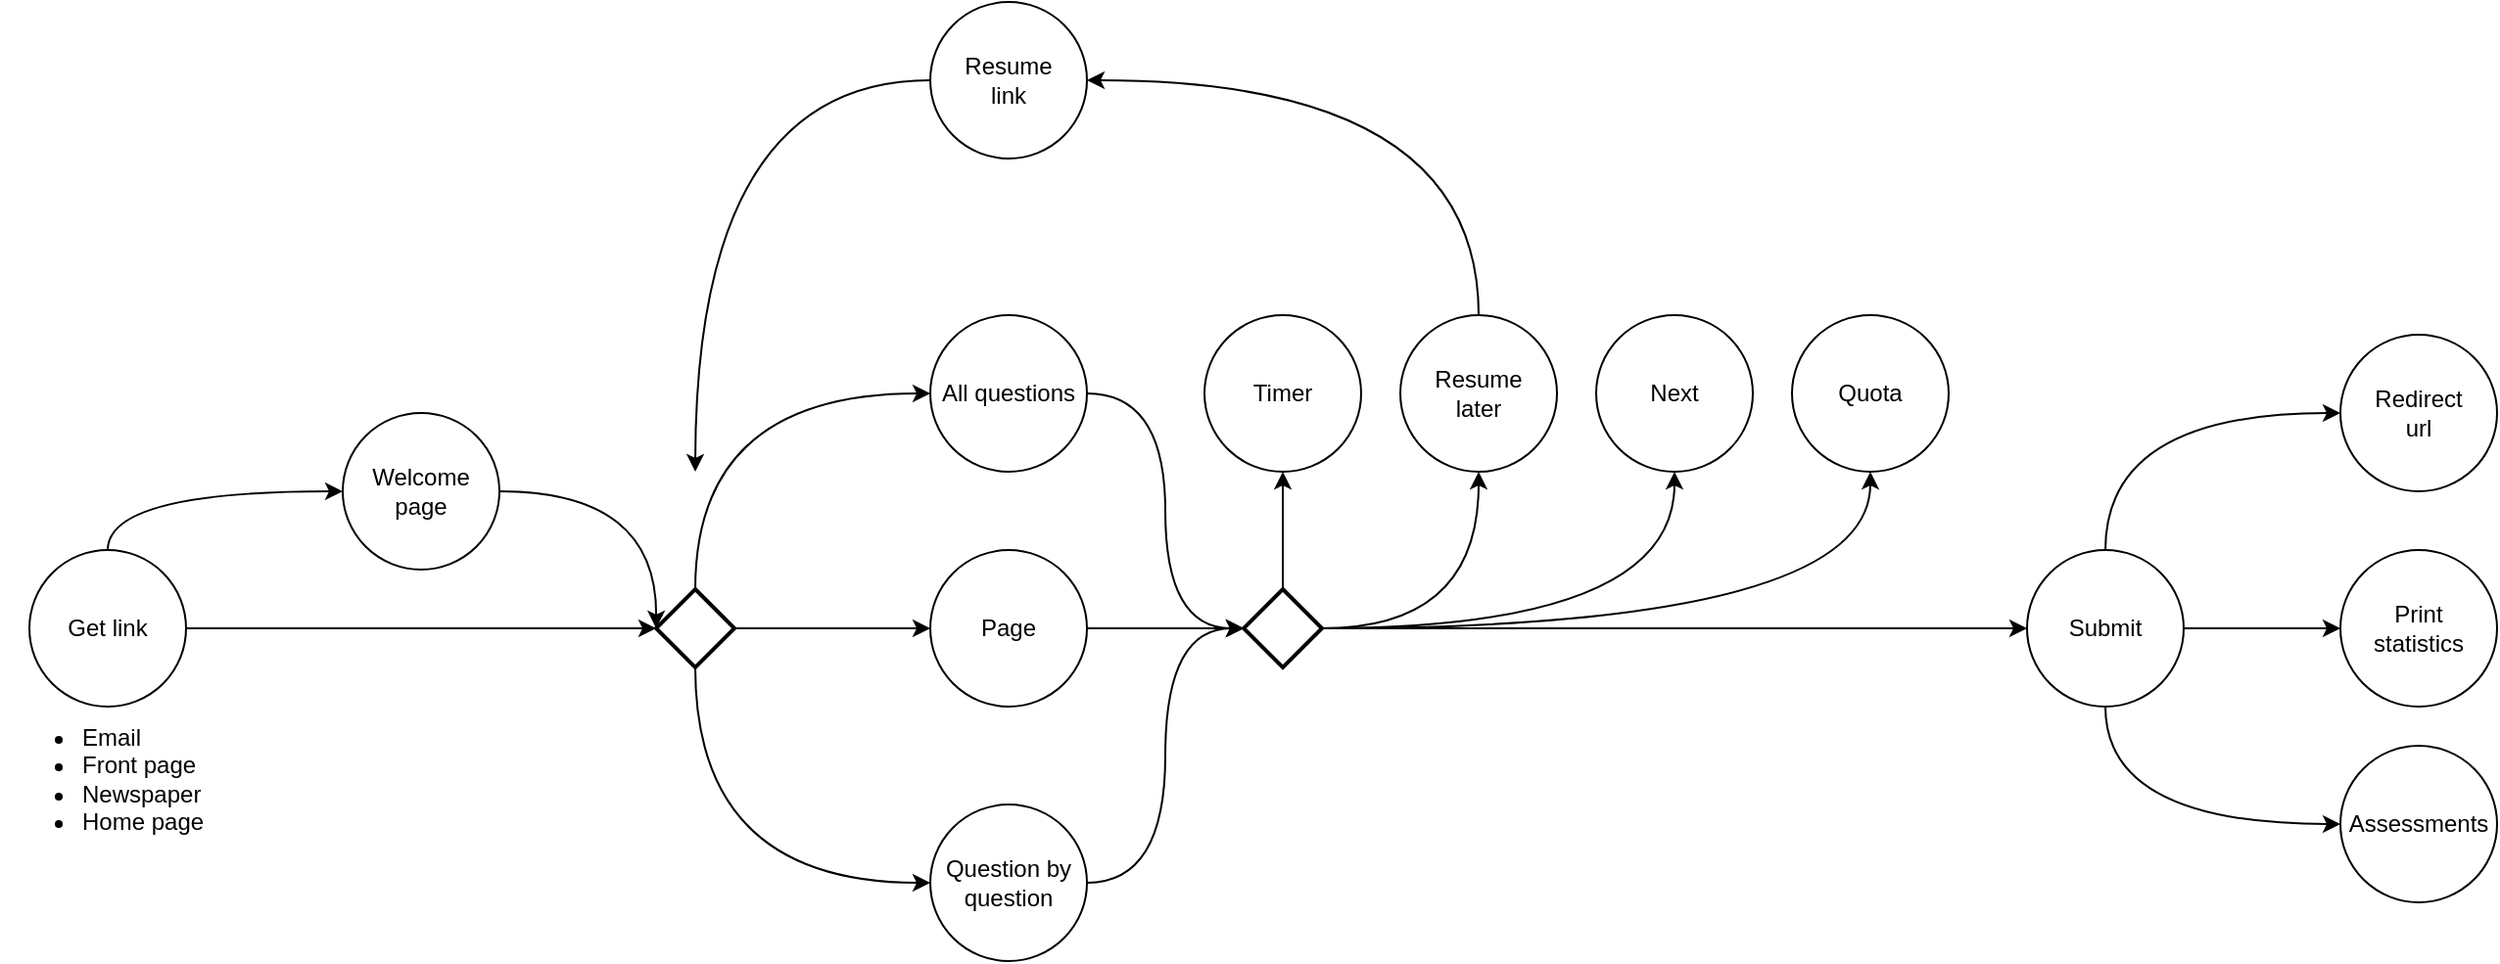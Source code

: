 <mxfile version="14.9.5" type="github">
  <diagram id="C5RBs43oDa-KdzZeNtuy" name="Page-1">
    <mxGraphModel dx="2087" dy="1878" grid="1" gridSize="10" guides="1" tooltips="1" connect="1" arrows="1" fold="1" page="1" pageScale="1" pageWidth="827" pageHeight="1169" math="0" shadow="0">
      <root>
        <mxCell id="WIyWlLk6GJQsqaUBKTNV-0" />
        <mxCell id="WIyWlLk6GJQsqaUBKTNV-1" parent="WIyWlLk6GJQsqaUBKTNV-0" />
        <mxCell id="9WyxW3DMqvxe6kb_ES5O-13" value="" style="edgeStyle=orthogonalEdgeStyle;curved=1;orthogonalLoop=1;jettySize=auto;html=1;" edge="1" parent="WIyWlLk6GJQsqaUBKTNV-1" source="9WyxW3DMqvxe6kb_ES5O-1" target="9WyxW3DMqvxe6kb_ES5O-12">
          <mxGeometry relative="1" as="geometry">
            <Array as="points">
              <mxPoint x="50" y="220" />
            </Array>
          </mxGeometry>
        </mxCell>
        <mxCell id="9WyxW3DMqvxe6kb_ES5O-17" value="" style="edgeStyle=orthogonalEdgeStyle;curved=1;orthogonalLoop=1;jettySize=auto;html=1;" edge="1" parent="WIyWlLk6GJQsqaUBKTNV-1" source="9WyxW3DMqvxe6kb_ES5O-1">
          <mxGeometry relative="1" as="geometry">
            <mxPoint x="330" y="290" as="targetPoint" />
          </mxGeometry>
        </mxCell>
        <mxCell id="9WyxW3DMqvxe6kb_ES5O-1" value="Get link" style="ellipse;whiteSpace=wrap;html=1;aspect=fixed;" vertex="1" parent="WIyWlLk6GJQsqaUBKTNV-1">
          <mxGeometry x="10" y="250" width="80" height="80" as="geometry" />
        </mxCell>
        <mxCell id="9WyxW3DMqvxe6kb_ES5O-5" value="" style="edgeStyle=orthogonalEdgeStyle;rounded=0;orthogonalLoop=1;jettySize=auto;html=1;exitX=1;exitY=0.5;exitDx=0;exitDy=0;exitPerimeter=0;" edge="1" parent="WIyWlLk6GJQsqaUBKTNV-1" source="9WyxW3DMqvxe6kb_ES5O-10" target="9WyxW3DMqvxe6kb_ES5O-4">
          <mxGeometry relative="1" as="geometry">
            <mxPoint x="390" y="290" as="sourcePoint" />
          </mxGeometry>
        </mxCell>
        <mxCell id="9WyxW3DMqvxe6kb_ES5O-7" value="" style="edgeStyle=orthogonalEdgeStyle;orthogonalLoop=1;jettySize=auto;html=1;curved=1;exitX=0.5;exitY=0;exitDx=0;exitDy=0;exitPerimeter=0;" edge="1" parent="WIyWlLk6GJQsqaUBKTNV-1" source="9WyxW3DMqvxe6kb_ES5O-10" target="9WyxW3DMqvxe6kb_ES5O-6">
          <mxGeometry relative="1" as="geometry">
            <mxPoint x="350" y="250" as="sourcePoint" />
            <Array as="points">
              <mxPoint x="350" y="170" />
            </Array>
          </mxGeometry>
        </mxCell>
        <mxCell id="9WyxW3DMqvxe6kb_ES5O-9" value="" style="edgeStyle=orthogonalEdgeStyle;curved=1;orthogonalLoop=1;jettySize=auto;html=1;exitX=0.5;exitY=1;exitDx=0;exitDy=0;exitPerimeter=0;" edge="1" parent="WIyWlLk6GJQsqaUBKTNV-1" source="9WyxW3DMqvxe6kb_ES5O-10" target="9WyxW3DMqvxe6kb_ES5O-8">
          <mxGeometry relative="1" as="geometry">
            <mxPoint x="350" y="330" as="sourcePoint" />
            <Array as="points">
              <mxPoint x="350" y="420" />
            </Array>
          </mxGeometry>
        </mxCell>
        <mxCell id="9WyxW3DMqvxe6kb_ES5O-20" value="" style="edgeStyle=orthogonalEdgeStyle;curved=1;orthogonalLoop=1;jettySize=auto;html=1;" edge="1" parent="WIyWlLk6GJQsqaUBKTNV-1" source="9WyxW3DMqvxe6kb_ES5O-4">
          <mxGeometry relative="1" as="geometry">
            <mxPoint x="630" y="290" as="targetPoint" />
          </mxGeometry>
        </mxCell>
        <mxCell id="9WyxW3DMqvxe6kb_ES5O-4" value="Page" style="ellipse;whiteSpace=wrap;html=1;aspect=fixed;" vertex="1" parent="WIyWlLk6GJQsqaUBKTNV-1">
          <mxGeometry x="470" y="250" width="80" height="80" as="geometry" />
        </mxCell>
        <mxCell id="9WyxW3DMqvxe6kb_ES5O-6" value="All questions" style="ellipse;whiteSpace=wrap;html=1;aspect=fixed;" vertex="1" parent="WIyWlLk6GJQsqaUBKTNV-1">
          <mxGeometry x="470" y="130" width="80" height="80" as="geometry" />
        </mxCell>
        <mxCell id="9WyxW3DMqvxe6kb_ES5O-35" value="" style="edgeStyle=orthogonalEdgeStyle;curved=1;orthogonalLoop=1;jettySize=auto;html=1;entryX=0;entryY=0.5;entryDx=0;entryDy=0;entryPerimeter=0;" edge="1" parent="WIyWlLk6GJQsqaUBKTNV-1" source="9WyxW3DMqvxe6kb_ES5O-8" target="9WyxW3DMqvxe6kb_ES5O-21">
          <mxGeometry relative="1" as="geometry">
            <mxPoint x="630" y="420" as="targetPoint" />
          </mxGeometry>
        </mxCell>
        <mxCell id="9WyxW3DMqvxe6kb_ES5O-8" value="Question by question" style="ellipse;whiteSpace=wrap;html=1;aspect=fixed;" vertex="1" parent="WIyWlLk6GJQsqaUBKTNV-1">
          <mxGeometry x="470" y="380" width="80" height="80" as="geometry" />
        </mxCell>
        <mxCell id="9WyxW3DMqvxe6kb_ES5O-10" value="" style="strokeWidth=2;html=1;shape=mxgraph.flowchart.decision;whiteSpace=wrap;" vertex="1" parent="WIyWlLk6GJQsqaUBKTNV-1">
          <mxGeometry x="330" y="270" width="40" height="40" as="geometry" />
        </mxCell>
        <mxCell id="9WyxW3DMqvxe6kb_ES5O-15" value="" style="edgeStyle=orthogonalEdgeStyle;curved=1;orthogonalLoop=1;jettySize=auto;html=1;" edge="1" parent="WIyWlLk6GJQsqaUBKTNV-1" source="9WyxW3DMqvxe6kb_ES5O-12">
          <mxGeometry relative="1" as="geometry">
            <mxPoint x="330" y="290" as="targetPoint" />
          </mxGeometry>
        </mxCell>
        <mxCell id="9WyxW3DMqvxe6kb_ES5O-12" value="Welcome page" style="ellipse;whiteSpace=wrap;html=1;aspect=fixed;" vertex="1" parent="WIyWlLk6GJQsqaUBKTNV-1">
          <mxGeometry x="170" y="180" width="80" height="80" as="geometry" />
        </mxCell>
        <mxCell id="9WyxW3DMqvxe6kb_ES5O-23" value="" style="edgeStyle=orthogonalEdgeStyle;curved=1;orthogonalLoop=1;jettySize=auto;html=1;entryX=0.5;entryY=1;entryDx=0;entryDy=0;" edge="1" parent="WIyWlLk6GJQsqaUBKTNV-1" source="9WyxW3DMqvxe6kb_ES5O-21" target="9WyxW3DMqvxe6kb_ES5O-24">
          <mxGeometry relative="1" as="geometry">
            <mxPoint x="650" y="190" as="targetPoint" />
          </mxGeometry>
        </mxCell>
        <mxCell id="9WyxW3DMqvxe6kb_ES5O-27" value="" style="edgeStyle=orthogonalEdgeStyle;curved=1;orthogonalLoop=1;jettySize=auto;html=1;entryX=0.5;entryY=1;entryDx=0;entryDy=0;" edge="1" parent="WIyWlLk6GJQsqaUBKTNV-1" source="9WyxW3DMqvxe6kb_ES5O-21" target="9WyxW3DMqvxe6kb_ES5O-25">
          <mxGeometry relative="1" as="geometry">
            <mxPoint x="750" y="290" as="targetPoint" />
          </mxGeometry>
        </mxCell>
        <mxCell id="9WyxW3DMqvxe6kb_ES5O-30" value="" style="edgeStyle=orthogonalEdgeStyle;curved=1;orthogonalLoop=1;jettySize=auto;html=1;entryX=0.5;entryY=1;entryDx=0;entryDy=0;" edge="1" parent="WIyWlLk6GJQsqaUBKTNV-1" source="9WyxW3DMqvxe6kb_ES5O-21" target="9WyxW3DMqvxe6kb_ES5O-28">
          <mxGeometry relative="1" as="geometry">
            <mxPoint x="750" y="290" as="targetPoint" />
          </mxGeometry>
        </mxCell>
        <mxCell id="9WyxW3DMqvxe6kb_ES5O-32" value="" style="edgeStyle=orthogonalEdgeStyle;curved=1;orthogonalLoop=1;jettySize=auto;html=1;entryX=0;entryY=0.5;entryDx=0;entryDy=0;" edge="1" parent="WIyWlLk6GJQsqaUBKTNV-1" source="9WyxW3DMqvxe6kb_ES5O-21" target="9WyxW3DMqvxe6kb_ES5O-33">
          <mxGeometry relative="1" as="geometry">
            <mxPoint x="900" y="290" as="targetPoint" />
          </mxGeometry>
        </mxCell>
        <mxCell id="9WyxW3DMqvxe6kb_ES5O-21" value="" style="strokeWidth=2;html=1;shape=mxgraph.flowchart.decision;whiteSpace=wrap;" vertex="1" parent="WIyWlLk6GJQsqaUBKTNV-1">
          <mxGeometry x="630" y="270" width="40" height="40" as="geometry" />
        </mxCell>
        <mxCell id="9WyxW3DMqvxe6kb_ES5O-24" value="Timer" style="ellipse;whiteSpace=wrap;html=1;aspect=fixed;" vertex="1" parent="WIyWlLk6GJQsqaUBKTNV-1">
          <mxGeometry x="610" y="130" width="80" height="80" as="geometry" />
        </mxCell>
        <mxCell id="9WyxW3DMqvxe6kb_ES5O-42" value="" style="edgeStyle=orthogonalEdgeStyle;curved=1;orthogonalLoop=1;jettySize=auto;html=1;" edge="1" parent="WIyWlLk6GJQsqaUBKTNV-1" source="9WyxW3DMqvxe6kb_ES5O-25" target="9WyxW3DMqvxe6kb_ES5O-41">
          <mxGeometry relative="1" as="geometry">
            <Array as="points">
              <mxPoint x="750" y="10" />
            </Array>
          </mxGeometry>
        </mxCell>
        <mxCell id="9WyxW3DMqvxe6kb_ES5O-25" value="&lt;div&gt;Resume&lt;/div&gt;&lt;div&gt;later&lt;br&gt;&lt;/div&gt;" style="ellipse;whiteSpace=wrap;html=1;aspect=fixed;" vertex="1" parent="WIyWlLk6GJQsqaUBKTNV-1">
          <mxGeometry x="710" y="130" width="80" height="80" as="geometry" />
        </mxCell>
        <mxCell id="9WyxW3DMqvxe6kb_ES5O-50" value="" style="edgeStyle=orthogonalEdgeStyle;curved=1;orthogonalLoop=1;jettySize=auto;html=1;exitX=1;exitY=0.5;exitDx=0;exitDy=0;exitPerimeter=0;" edge="1" parent="WIyWlLk6GJQsqaUBKTNV-1" source="9WyxW3DMqvxe6kb_ES5O-21" target="9WyxW3DMqvxe6kb_ES5O-49">
          <mxGeometry relative="1" as="geometry" />
        </mxCell>
        <mxCell id="9WyxW3DMqvxe6kb_ES5O-28" value="Next" style="ellipse;whiteSpace=wrap;html=1;aspect=fixed;" vertex="1" parent="WIyWlLk6GJQsqaUBKTNV-1">
          <mxGeometry x="810" y="130" width="80" height="80" as="geometry" />
        </mxCell>
        <mxCell id="9WyxW3DMqvxe6kb_ES5O-46" value="" style="edgeStyle=orthogonalEdgeStyle;curved=1;orthogonalLoop=1;jettySize=auto;html=1;" edge="1" parent="WIyWlLk6GJQsqaUBKTNV-1" source="9WyxW3DMqvxe6kb_ES5O-33" target="9WyxW3DMqvxe6kb_ES5O-45">
          <mxGeometry relative="1" as="geometry" />
        </mxCell>
        <mxCell id="9WyxW3DMqvxe6kb_ES5O-48" value="" style="edgeStyle=orthogonalEdgeStyle;curved=1;orthogonalLoop=1;jettySize=auto;html=1;" edge="1" parent="WIyWlLk6GJQsqaUBKTNV-1" source="9WyxW3DMqvxe6kb_ES5O-33" target="9WyxW3DMqvxe6kb_ES5O-47">
          <mxGeometry relative="1" as="geometry">
            <Array as="points">
              <mxPoint x="1070" y="390" />
            </Array>
          </mxGeometry>
        </mxCell>
        <mxCell id="9WyxW3DMqvxe6kb_ES5O-52" value="" style="edgeStyle=orthogonalEdgeStyle;curved=1;orthogonalLoop=1;jettySize=auto;html=1;" edge="1" parent="WIyWlLk6GJQsqaUBKTNV-1" source="9WyxW3DMqvxe6kb_ES5O-33" target="9WyxW3DMqvxe6kb_ES5O-51">
          <mxGeometry relative="1" as="geometry">
            <Array as="points">
              <mxPoint x="1070" y="180" />
            </Array>
          </mxGeometry>
        </mxCell>
        <mxCell id="9WyxW3DMqvxe6kb_ES5O-33" value="Submit" style="ellipse;whiteSpace=wrap;html=1;aspect=fixed;" vertex="1" parent="WIyWlLk6GJQsqaUBKTNV-1">
          <mxGeometry x="1030" y="250" width="80" height="80" as="geometry" />
        </mxCell>
        <mxCell id="9WyxW3DMqvxe6kb_ES5O-38" value="" style="edgeStyle=orthogonalEdgeStyle;curved=1;orthogonalLoop=1;jettySize=auto;html=1;exitX=1;exitY=0.5;exitDx=0;exitDy=0;entryX=0;entryY=0.5;entryDx=0;entryDy=0;entryPerimeter=0;" edge="1" parent="WIyWlLk6GJQsqaUBKTNV-1" source="9WyxW3DMqvxe6kb_ES5O-6" target="9WyxW3DMqvxe6kb_ES5O-21">
          <mxGeometry relative="1" as="geometry">
            <mxPoint x="560" y="300" as="sourcePoint" />
            <mxPoint x="640" y="300" as="targetPoint" />
          </mxGeometry>
        </mxCell>
        <mxCell id="9WyxW3DMqvxe6kb_ES5O-44" value="" style="edgeStyle=orthogonalEdgeStyle;curved=1;orthogonalLoop=1;jettySize=auto;html=1;" edge="1" parent="WIyWlLk6GJQsqaUBKTNV-1" source="9WyxW3DMqvxe6kb_ES5O-41">
          <mxGeometry relative="1" as="geometry">
            <mxPoint x="350" y="210" as="targetPoint" />
          </mxGeometry>
        </mxCell>
        <mxCell id="9WyxW3DMqvxe6kb_ES5O-41" value="&lt;div&gt;Resume&lt;/div&gt;&lt;div&gt;link&lt;br&gt;&lt;/div&gt;" style="ellipse;whiteSpace=wrap;html=1;aspect=fixed;" vertex="1" parent="WIyWlLk6GJQsqaUBKTNV-1">
          <mxGeometry x="470" y="-30" width="80" height="80" as="geometry" />
        </mxCell>
        <mxCell id="9WyxW3DMqvxe6kb_ES5O-45" value="&lt;div&gt;Print&lt;/div&gt;&lt;div&gt;statistics&lt;br&gt;&lt;/div&gt;" style="ellipse;whiteSpace=wrap;html=1;aspect=fixed;" vertex="1" parent="WIyWlLk6GJQsqaUBKTNV-1">
          <mxGeometry x="1190" y="250" width="80" height="80" as="geometry" />
        </mxCell>
        <mxCell id="9WyxW3DMqvxe6kb_ES5O-47" value="Assessments" style="ellipse;whiteSpace=wrap;html=1;aspect=fixed;" vertex="1" parent="WIyWlLk6GJQsqaUBKTNV-1">
          <mxGeometry x="1190" y="350" width="80" height="80" as="geometry" />
        </mxCell>
        <mxCell id="9WyxW3DMqvxe6kb_ES5O-49" value="Quota" style="ellipse;whiteSpace=wrap;html=1;aspect=fixed;" vertex="1" parent="WIyWlLk6GJQsqaUBKTNV-1">
          <mxGeometry x="910" y="130" width="80" height="80" as="geometry" />
        </mxCell>
        <mxCell id="9WyxW3DMqvxe6kb_ES5O-51" value="&lt;div&gt;Redirect&lt;/div&gt;&lt;div&gt;url&lt;br&gt;&lt;/div&gt;" style="ellipse;whiteSpace=wrap;html=1;aspect=fixed;" vertex="1" parent="WIyWlLk6GJQsqaUBKTNV-1">
          <mxGeometry x="1190" y="140" width="80" height="80" as="geometry" />
        </mxCell>
        <mxCell id="9WyxW3DMqvxe6kb_ES5O-53" value="&lt;ul&gt;&lt;li&gt;Email&lt;/li&gt;&lt;li&gt;Front page&lt;/li&gt;&lt;li&gt;Newspaper&lt;/li&gt;&lt;li&gt;Home page&lt;br&gt;&lt;/li&gt;&lt;/ul&gt;" style="text;html=1;strokeColor=none;fillColor=none;align=left;verticalAlign=top;whiteSpace=wrap;rounded=0;" vertex="1" parent="WIyWlLk6GJQsqaUBKTNV-1">
          <mxGeometry x="-5" y="320" width="110" height="80" as="geometry" />
        </mxCell>
      </root>
    </mxGraphModel>
  </diagram>
</mxfile>
